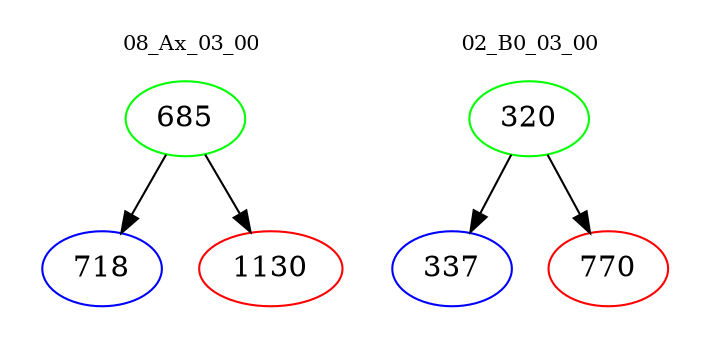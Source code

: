 digraph{
subgraph cluster_0 {
color = white
label = "08_Ax_03_00";
fontsize=10;
T0_685 [label="685", color="green"]
T0_685 -> T0_718 [color="black"]
T0_718 [label="718", color="blue"]
T0_685 -> T0_1130 [color="black"]
T0_1130 [label="1130", color="red"]
}
subgraph cluster_1 {
color = white
label = "02_B0_03_00";
fontsize=10;
T1_320 [label="320", color="green"]
T1_320 -> T1_337 [color="black"]
T1_337 [label="337", color="blue"]
T1_320 -> T1_770 [color="black"]
T1_770 [label="770", color="red"]
}
}
